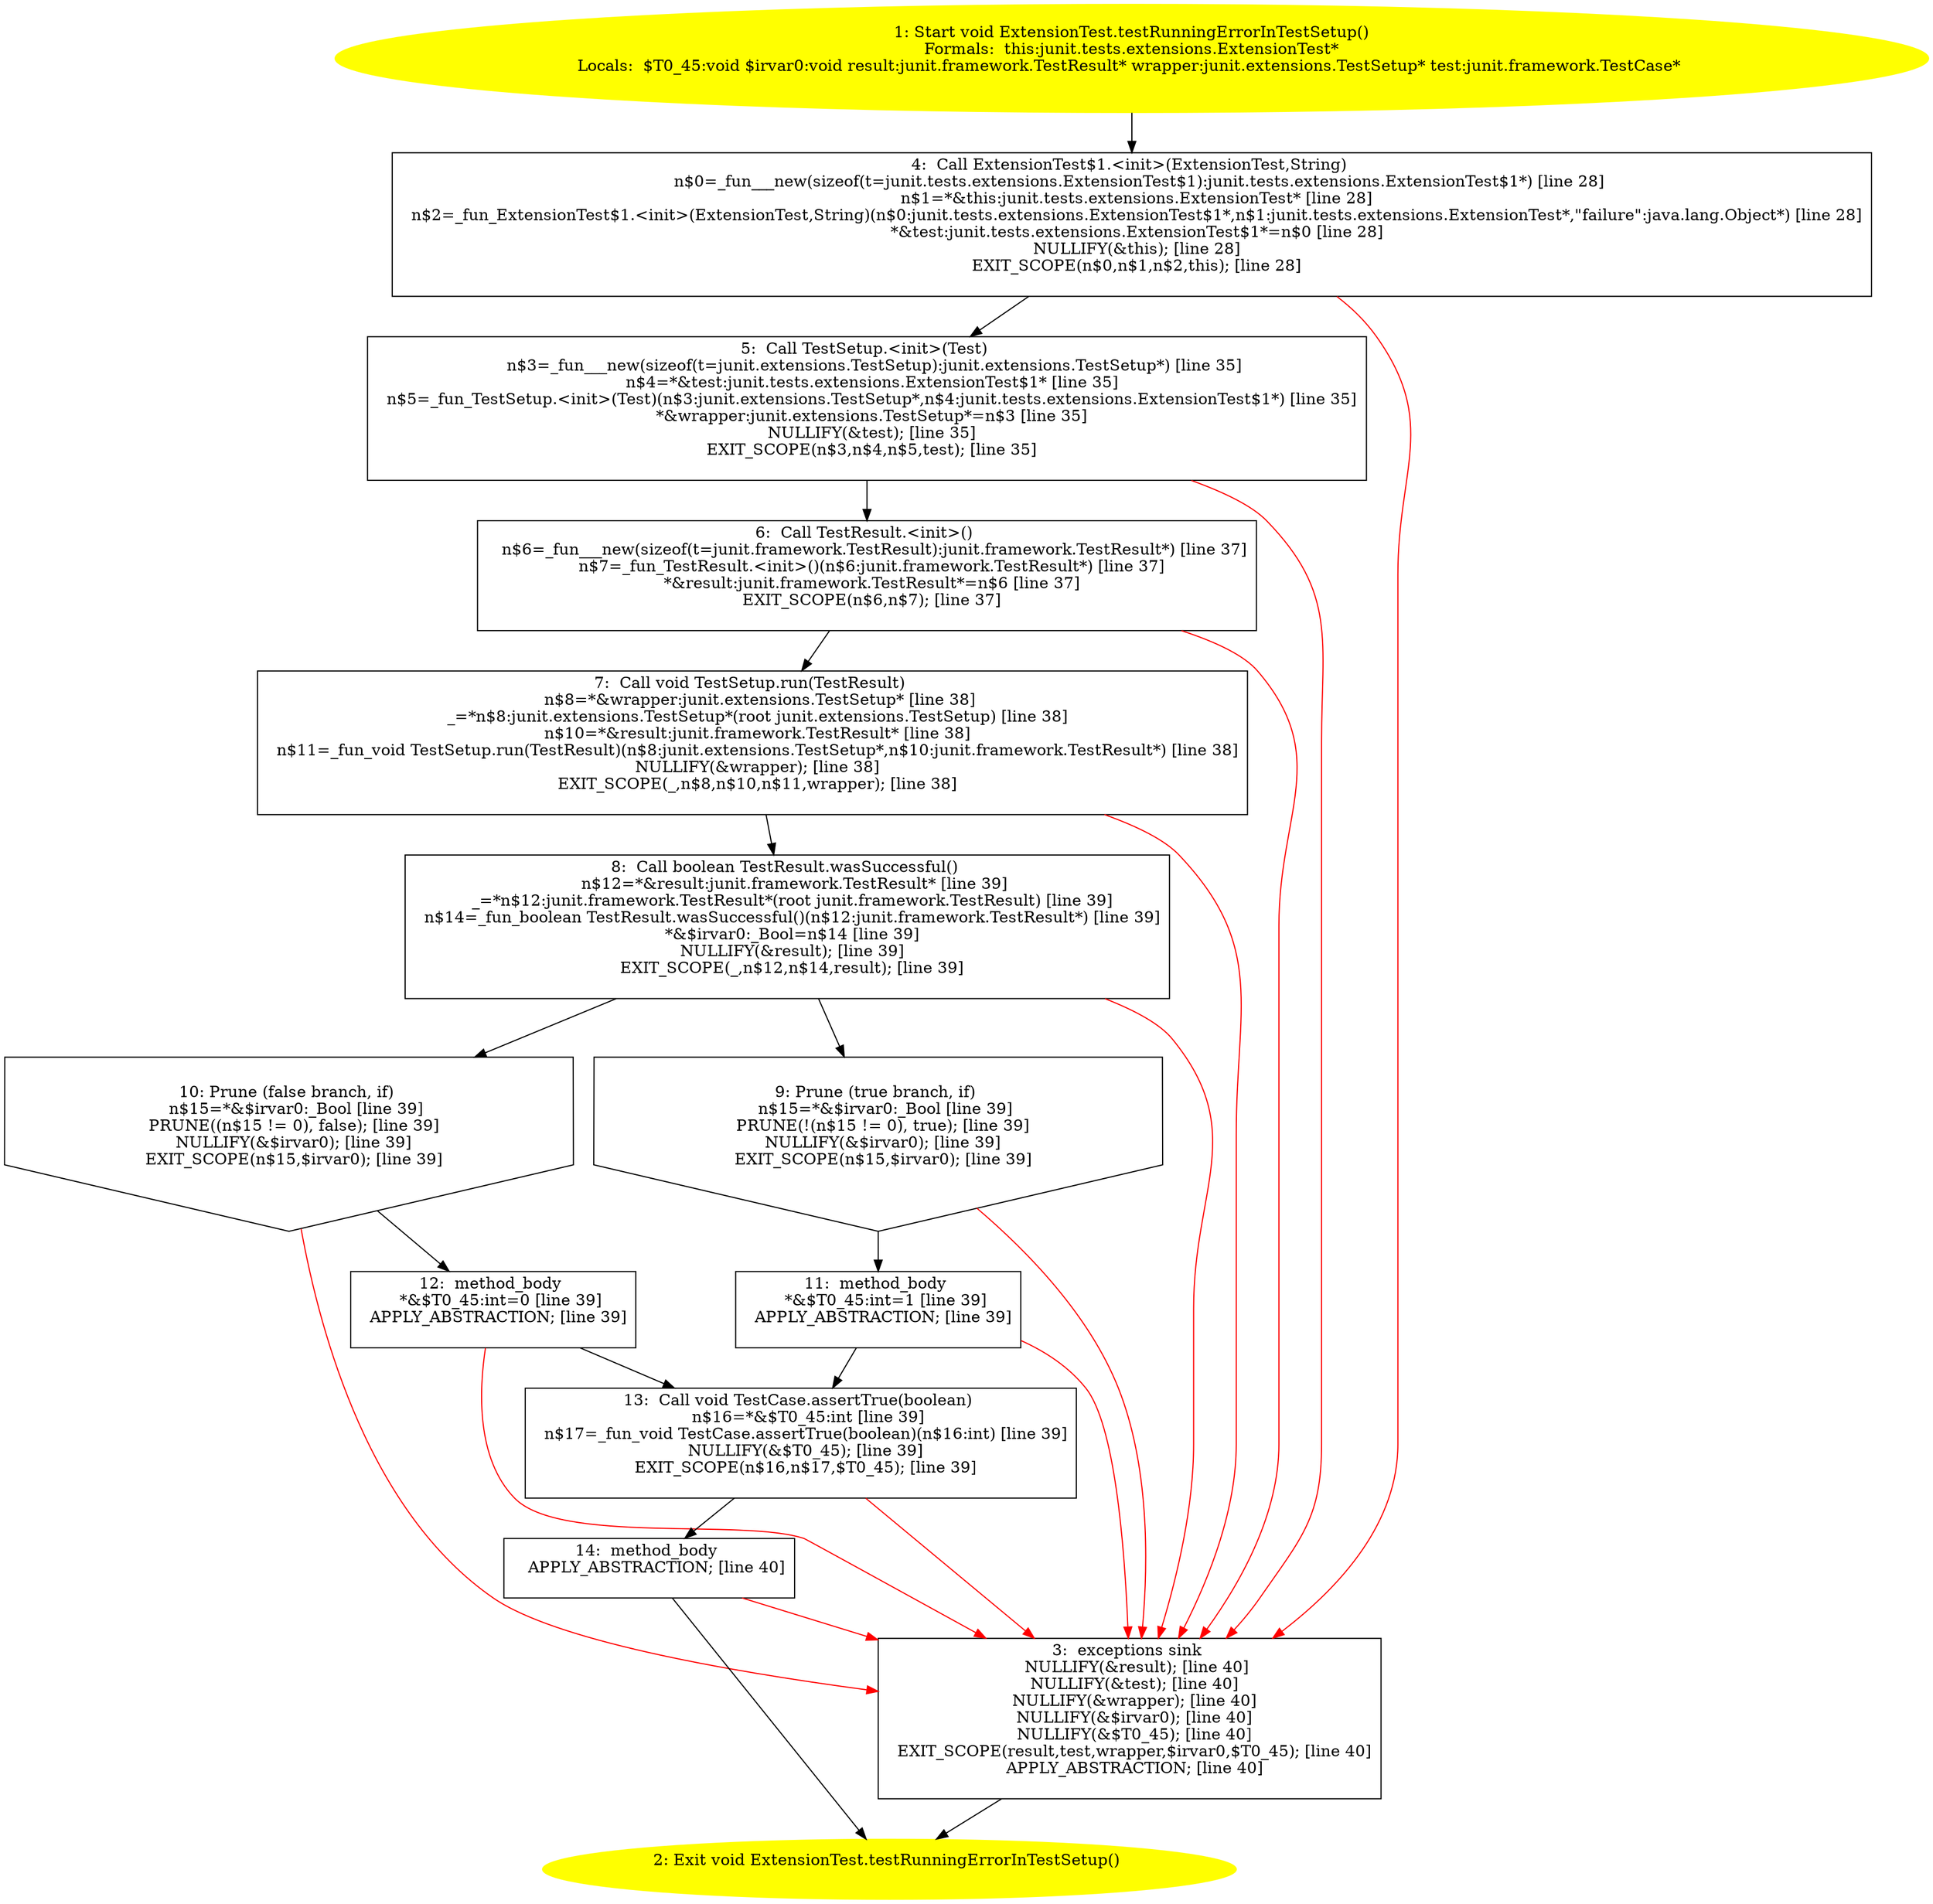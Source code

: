 /* @generated */
digraph cfg {
"junit.tests.extensions.ExtensionTest.testRunningErrorInTestSetup():void.ef89e8d7e55c346082d794a6ee8e9699_1" [label="1: Start void ExtensionTest.testRunningErrorInTestSetup()\nFormals:  this:junit.tests.extensions.ExtensionTest*\nLocals:  $T0_45:void $irvar0:void result:junit.framework.TestResult* wrapper:junit.extensions.TestSetup* test:junit.framework.TestCase* \n  " color=yellow style=filled]
	

	 "junit.tests.extensions.ExtensionTest.testRunningErrorInTestSetup():void.ef89e8d7e55c346082d794a6ee8e9699_1" -> "junit.tests.extensions.ExtensionTest.testRunningErrorInTestSetup():void.ef89e8d7e55c346082d794a6ee8e9699_4" ;
"junit.tests.extensions.ExtensionTest.testRunningErrorInTestSetup():void.ef89e8d7e55c346082d794a6ee8e9699_2" [label="2: Exit void ExtensionTest.testRunningErrorInTestSetup() \n  " color=yellow style=filled]
	

"junit.tests.extensions.ExtensionTest.testRunningErrorInTestSetup():void.ef89e8d7e55c346082d794a6ee8e9699_3" [label="3:  exceptions sink \n   NULLIFY(&result); [line 40]\n  NULLIFY(&test); [line 40]\n  NULLIFY(&wrapper); [line 40]\n  NULLIFY(&$irvar0); [line 40]\n  NULLIFY(&$T0_45); [line 40]\n  EXIT_SCOPE(result,test,wrapper,$irvar0,$T0_45); [line 40]\n  APPLY_ABSTRACTION; [line 40]\n " shape="box"]
	

	 "junit.tests.extensions.ExtensionTest.testRunningErrorInTestSetup():void.ef89e8d7e55c346082d794a6ee8e9699_3" -> "junit.tests.extensions.ExtensionTest.testRunningErrorInTestSetup():void.ef89e8d7e55c346082d794a6ee8e9699_2" ;
"junit.tests.extensions.ExtensionTest.testRunningErrorInTestSetup():void.ef89e8d7e55c346082d794a6ee8e9699_4" [label="4:  Call ExtensionTest$1.<init>(ExtensionTest,String) \n   n$0=_fun___new(sizeof(t=junit.tests.extensions.ExtensionTest$1):junit.tests.extensions.ExtensionTest$1*) [line 28]\n  n$1=*&this:junit.tests.extensions.ExtensionTest* [line 28]\n  n$2=_fun_ExtensionTest$1.<init>(ExtensionTest,String)(n$0:junit.tests.extensions.ExtensionTest$1*,n$1:junit.tests.extensions.ExtensionTest*,\"failure\":java.lang.Object*) [line 28]\n  *&test:junit.tests.extensions.ExtensionTest$1*=n$0 [line 28]\n  NULLIFY(&this); [line 28]\n  EXIT_SCOPE(n$0,n$1,n$2,this); [line 28]\n " shape="box"]
	

	 "junit.tests.extensions.ExtensionTest.testRunningErrorInTestSetup():void.ef89e8d7e55c346082d794a6ee8e9699_4" -> "junit.tests.extensions.ExtensionTest.testRunningErrorInTestSetup():void.ef89e8d7e55c346082d794a6ee8e9699_5" ;
	 "junit.tests.extensions.ExtensionTest.testRunningErrorInTestSetup():void.ef89e8d7e55c346082d794a6ee8e9699_4" -> "junit.tests.extensions.ExtensionTest.testRunningErrorInTestSetup():void.ef89e8d7e55c346082d794a6ee8e9699_3" [color="red" ];
"junit.tests.extensions.ExtensionTest.testRunningErrorInTestSetup():void.ef89e8d7e55c346082d794a6ee8e9699_5" [label="5:  Call TestSetup.<init>(Test) \n   n$3=_fun___new(sizeof(t=junit.extensions.TestSetup):junit.extensions.TestSetup*) [line 35]\n  n$4=*&test:junit.tests.extensions.ExtensionTest$1* [line 35]\n  n$5=_fun_TestSetup.<init>(Test)(n$3:junit.extensions.TestSetup*,n$4:junit.tests.extensions.ExtensionTest$1*) [line 35]\n  *&wrapper:junit.extensions.TestSetup*=n$3 [line 35]\n  NULLIFY(&test); [line 35]\n  EXIT_SCOPE(n$3,n$4,n$5,test); [line 35]\n " shape="box"]
	

	 "junit.tests.extensions.ExtensionTest.testRunningErrorInTestSetup():void.ef89e8d7e55c346082d794a6ee8e9699_5" -> "junit.tests.extensions.ExtensionTest.testRunningErrorInTestSetup():void.ef89e8d7e55c346082d794a6ee8e9699_6" ;
	 "junit.tests.extensions.ExtensionTest.testRunningErrorInTestSetup():void.ef89e8d7e55c346082d794a6ee8e9699_5" -> "junit.tests.extensions.ExtensionTest.testRunningErrorInTestSetup():void.ef89e8d7e55c346082d794a6ee8e9699_3" [color="red" ];
"junit.tests.extensions.ExtensionTest.testRunningErrorInTestSetup():void.ef89e8d7e55c346082d794a6ee8e9699_6" [label="6:  Call TestResult.<init>() \n   n$6=_fun___new(sizeof(t=junit.framework.TestResult):junit.framework.TestResult*) [line 37]\n  n$7=_fun_TestResult.<init>()(n$6:junit.framework.TestResult*) [line 37]\n  *&result:junit.framework.TestResult*=n$6 [line 37]\n  EXIT_SCOPE(n$6,n$7); [line 37]\n " shape="box"]
	

	 "junit.tests.extensions.ExtensionTest.testRunningErrorInTestSetup():void.ef89e8d7e55c346082d794a6ee8e9699_6" -> "junit.tests.extensions.ExtensionTest.testRunningErrorInTestSetup():void.ef89e8d7e55c346082d794a6ee8e9699_7" ;
	 "junit.tests.extensions.ExtensionTest.testRunningErrorInTestSetup():void.ef89e8d7e55c346082d794a6ee8e9699_6" -> "junit.tests.extensions.ExtensionTest.testRunningErrorInTestSetup():void.ef89e8d7e55c346082d794a6ee8e9699_3" [color="red" ];
"junit.tests.extensions.ExtensionTest.testRunningErrorInTestSetup():void.ef89e8d7e55c346082d794a6ee8e9699_7" [label="7:  Call void TestSetup.run(TestResult) \n   n$8=*&wrapper:junit.extensions.TestSetup* [line 38]\n  _=*n$8:junit.extensions.TestSetup*(root junit.extensions.TestSetup) [line 38]\n  n$10=*&result:junit.framework.TestResult* [line 38]\n  n$11=_fun_void TestSetup.run(TestResult)(n$8:junit.extensions.TestSetup*,n$10:junit.framework.TestResult*) [line 38]\n  NULLIFY(&wrapper); [line 38]\n  EXIT_SCOPE(_,n$8,n$10,n$11,wrapper); [line 38]\n " shape="box"]
	

	 "junit.tests.extensions.ExtensionTest.testRunningErrorInTestSetup():void.ef89e8d7e55c346082d794a6ee8e9699_7" -> "junit.tests.extensions.ExtensionTest.testRunningErrorInTestSetup():void.ef89e8d7e55c346082d794a6ee8e9699_8" ;
	 "junit.tests.extensions.ExtensionTest.testRunningErrorInTestSetup():void.ef89e8d7e55c346082d794a6ee8e9699_7" -> "junit.tests.extensions.ExtensionTest.testRunningErrorInTestSetup():void.ef89e8d7e55c346082d794a6ee8e9699_3" [color="red" ];
"junit.tests.extensions.ExtensionTest.testRunningErrorInTestSetup():void.ef89e8d7e55c346082d794a6ee8e9699_8" [label="8:  Call boolean TestResult.wasSuccessful() \n   n$12=*&result:junit.framework.TestResult* [line 39]\n  _=*n$12:junit.framework.TestResult*(root junit.framework.TestResult) [line 39]\n  n$14=_fun_boolean TestResult.wasSuccessful()(n$12:junit.framework.TestResult*) [line 39]\n  *&$irvar0:_Bool=n$14 [line 39]\n  NULLIFY(&result); [line 39]\n  EXIT_SCOPE(_,n$12,n$14,result); [line 39]\n " shape="box"]
	

	 "junit.tests.extensions.ExtensionTest.testRunningErrorInTestSetup():void.ef89e8d7e55c346082d794a6ee8e9699_8" -> "junit.tests.extensions.ExtensionTest.testRunningErrorInTestSetup():void.ef89e8d7e55c346082d794a6ee8e9699_9" ;
	 "junit.tests.extensions.ExtensionTest.testRunningErrorInTestSetup():void.ef89e8d7e55c346082d794a6ee8e9699_8" -> "junit.tests.extensions.ExtensionTest.testRunningErrorInTestSetup():void.ef89e8d7e55c346082d794a6ee8e9699_10" ;
	 "junit.tests.extensions.ExtensionTest.testRunningErrorInTestSetup():void.ef89e8d7e55c346082d794a6ee8e9699_8" -> "junit.tests.extensions.ExtensionTest.testRunningErrorInTestSetup():void.ef89e8d7e55c346082d794a6ee8e9699_3" [color="red" ];
"junit.tests.extensions.ExtensionTest.testRunningErrorInTestSetup():void.ef89e8d7e55c346082d794a6ee8e9699_9" [label="9: Prune (true branch, if) \n   n$15=*&$irvar0:_Bool [line 39]\n  PRUNE(!(n$15 != 0), true); [line 39]\n  NULLIFY(&$irvar0); [line 39]\n  EXIT_SCOPE(n$15,$irvar0); [line 39]\n " shape="invhouse"]
	

	 "junit.tests.extensions.ExtensionTest.testRunningErrorInTestSetup():void.ef89e8d7e55c346082d794a6ee8e9699_9" -> "junit.tests.extensions.ExtensionTest.testRunningErrorInTestSetup():void.ef89e8d7e55c346082d794a6ee8e9699_11" ;
	 "junit.tests.extensions.ExtensionTest.testRunningErrorInTestSetup():void.ef89e8d7e55c346082d794a6ee8e9699_9" -> "junit.tests.extensions.ExtensionTest.testRunningErrorInTestSetup():void.ef89e8d7e55c346082d794a6ee8e9699_3" [color="red" ];
"junit.tests.extensions.ExtensionTest.testRunningErrorInTestSetup():void.ef89e8d7e55c346082d794a6ee8e9699_10" [label="10: Prune (false branch, if) \n   n$15=*&$irvar0:_Bool [line 39]\n  PRUNE((n$15 != 0), false); [line 39]\n  NULLIFY(&$irvar0); [line 39]\n  EXIT_SCOPE(n$15,$irvar0); [line 39]\n " shape="invhouse"]
	

	 "junit.tests.extensions.ExtensionTest.testRunningErrorInTestSetup():void.ef89e8d7e55c346082d794a6ee8e9699_10" -> "junit.tests.extensions.ExtensionTest.testRunningErrorInTestSetup():void.ef89e8d7e55c346082d794a6ee8e9699_12" ;
	 "junit.tests.extensions.ExtensionTest.testRunningErrorInTestSetup():void.ef89e8d7e55c346082d794a6ee8e9699_10" -> "junit.tests.extensions.ExtensionTest.testRunningErrorInTestSetup():void.ef89e8d7e55c346082d794a6ee8e9699_3" [color="red" ];
"junit.tests.extensions.ExtensionTest.testRunningErrorInTestSetup():void.ef89e8d7e55c346082d794a6ee8e9699_11" [label="11:  method_body \n   *&$T0_45:int=1 [line 39]\n  APPLY_ABSTRACTION; [line 39]\n " shape="box"]
	

	 "junit.tests.extensions.ExtensionTest.testRunningErrorInTestSetup():void.ef89e8d7e55c346082d794a6ee8e9699_11" -> "junit.tests.extensions.ExtensionTest.testRunningErrorInTestSetup():void.ef89e8d7e55c346082d794a6ee8e9699_13" ;
	 "junit.tests.extensions.ExtensionTest.testRunningErrorInTestSetup():void.ef89e8d7e55c346082d794a6ee8e9699_11" -> "junit.tests.extensions.ExtensionTest.testRunningErrorInTestSetup():void.ef89e8d7e55c346082d794a6ee8e9699_3" [color="red" ];
"junit.tests.extensions.ExtensionTest.testRunningErrorInTestSetup():void.ef89e8d7e55c346082d794a6ee8e9699_12" [label="12:  method_body \n   *&$T0_45:int=0 [line 39]\n  APPLY_ABSTRACTION; [line 39]\n " shape="box"]
	

	 "junit.tests.extensions.ExtensionTest.testRunningErrorInTestSetup():void.ef89e8d7e55c346082d794a6ee8e9699_12" -> "junit.tests.extensions.ExtensionTest.testRunningErrorInTestSetup():void.ef89e8d7e55c346082d794a6ee8e9699_13" ;
	 "junit.tests.extensions.ExtensionTest.testRunningErrorInTestSetup():void.ef89e8d7e55c346082d794a6ee8e9699_12" -> "junit.tests.extensions.ExtensionTest.testRunningErrorInTestSetup():void.ef89e8d7e55c346082d794a6ee8e9699_3" [color="red" ];
"junit.tests.extensions.ExtensionTest.testRunningErrorInTestSetup():void.ef89e8d7e55c346082d794a6ee8e9699_13" [label="13:  Call void TestCase.assertTrue(boolean) \n   n$16=*&$T0_45:int [line 39]\n  n$17=_fun_void TestCase.assertTrue(boolean)(n$16:int) [line 39]\n  NULLIFY(&$T0_45); [line 39]\n  EXIT_SCOPE(n$16,n$17,$T0_45); [line 39]\n " shape="box"]
	

	 "junit.tests.extensions.ExtensionTest.testRunningErrorInTestSetup():void.ef89e8d7e55c346082d794a6ee8e9699_13" -> "junit.tests.extensions.ExtensionTest.testRunningErrorInTestSetup():void.ef89e8d7e55c346082d794a6ee8e9699_14" ;
	 "junit.tests.extensions.ExtensionTest.testRunningErrorInTestSetup():void.ef89e8d7e55c346082d794a6ee8e9699_13" -> "junit.tests.extensions.ExtensionTest.testRunningErrorInTestSetup():void.ef89e8d7e55c346082d794a6ee8e9699_3" [color="red" ];
"junit.tests.extensions.ExtensionTest.testRunningErrorInTestSetup():void.ef89e8d7e55c346082d794a6ee8e9699_14" [label="14:  method_body \n   APPLY_ABSTRACTION; [line 40]\n " shape="box"]
	

	 "junit.tests.extensions.ExtensionTest.testRunningErrorInTestSetup():void.ef89e8d7e55c346082d794a6ee8e9699_14" -> "junit.tests.extensions.ExtensionTest.testRunningErrorInTestSetup():void.ef89e8d7e55c346082d794a6ee8e9699_2" ;
	 "junit.tests.extensions.ExtensionTest.testRunningErrorInTestSetup():void.ef89e8d7e55c346082d794a6ee8e9699_14" -> "junit.tests.extensions.ExtensionTest.testRunningErrorInTestSetup():void.ef89e8d7e55c346082d794a6ee8e9699_3" [color="red" ];
}
